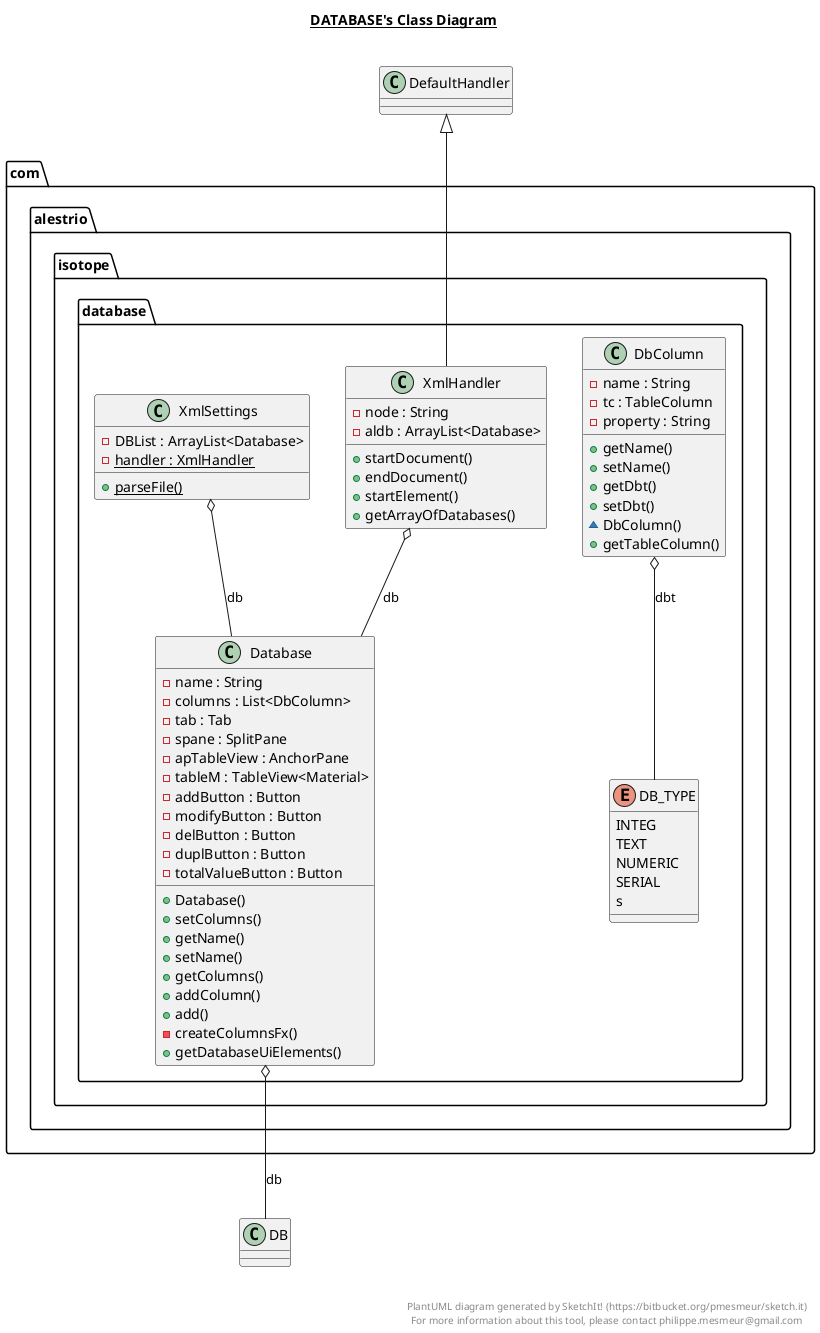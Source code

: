 @startuml

title __DATABASE's Class Diagram__\n

  package com.alestrio.isotope {
    package com.alestrio.isotope.database {
      enum DB_TYPE {
        INTEG
        TEXT
        NUMERIC
        SERIAL
        s
      }
    }
  }
  

  package com.alestrio.isotope {
    package com.alestrio.isotope.database {
      class Database {
          - name : String
          - columns : List<DbColumn>
          - tab : Tab
          - spane : SplitPane
          - apTableView : AnchorPane
          - tableM : TableView<Material>
          - addButton : Button
          - modifyButton : Button
          - delButton : Button
          - duplButton : Button
          - totalValueButton : Button
          + Database()
          + setColumns()
          + getName()
          + setName()
          + getColumns()
          + addColumn()
          + add()
          - createColumnsFx()
          + getDatabaseUiElements()
      }
    }
  }
  

  package com.alestrio.isotope {
    package com.alestrio.isotope.database {
      class DbColumn {
          - name : String
          - tc : TableColumn
          - property : String
          + getName()
          + setName()
          + getDbt()
          + setDbt()
          ~ DbColumn()
          + getTableColumn()
      }
    }
  }
  

  package com.alestrio.isotope {
    package com.alestrio.isotope.database {
      class XmlHandler {
          - node : String
          - aldb : ArrayList<Database>
          + startDocument()
          + endDocument()
          + startElement()
          + getArrayOfDatabases()
      }
    }
  }
  

  package com.alestrio.isotope {
    package com.alestrio.isotope.database {
      class XmlSettings {
          - DBList : ArrayList<Database>
          {static} - handler : XmlHandler
          {static} + parseFile()
      }
    }
  }
  

  Database o-- DB : db
  DbColumn o-- DB_TYPE : dbt
  XmlHandler -up-|> DefaultHandler
  XmlHandler o-- Database : db
  XmlSettings o-- Database : db


right footer


PlantUML diagram generated by SketchIt! (https://bitbucket.org/pmesmeur/sketch.it)
For more information about this tool, please contact philippe.mesmeur@gmail.com
endfooter

@enduml
